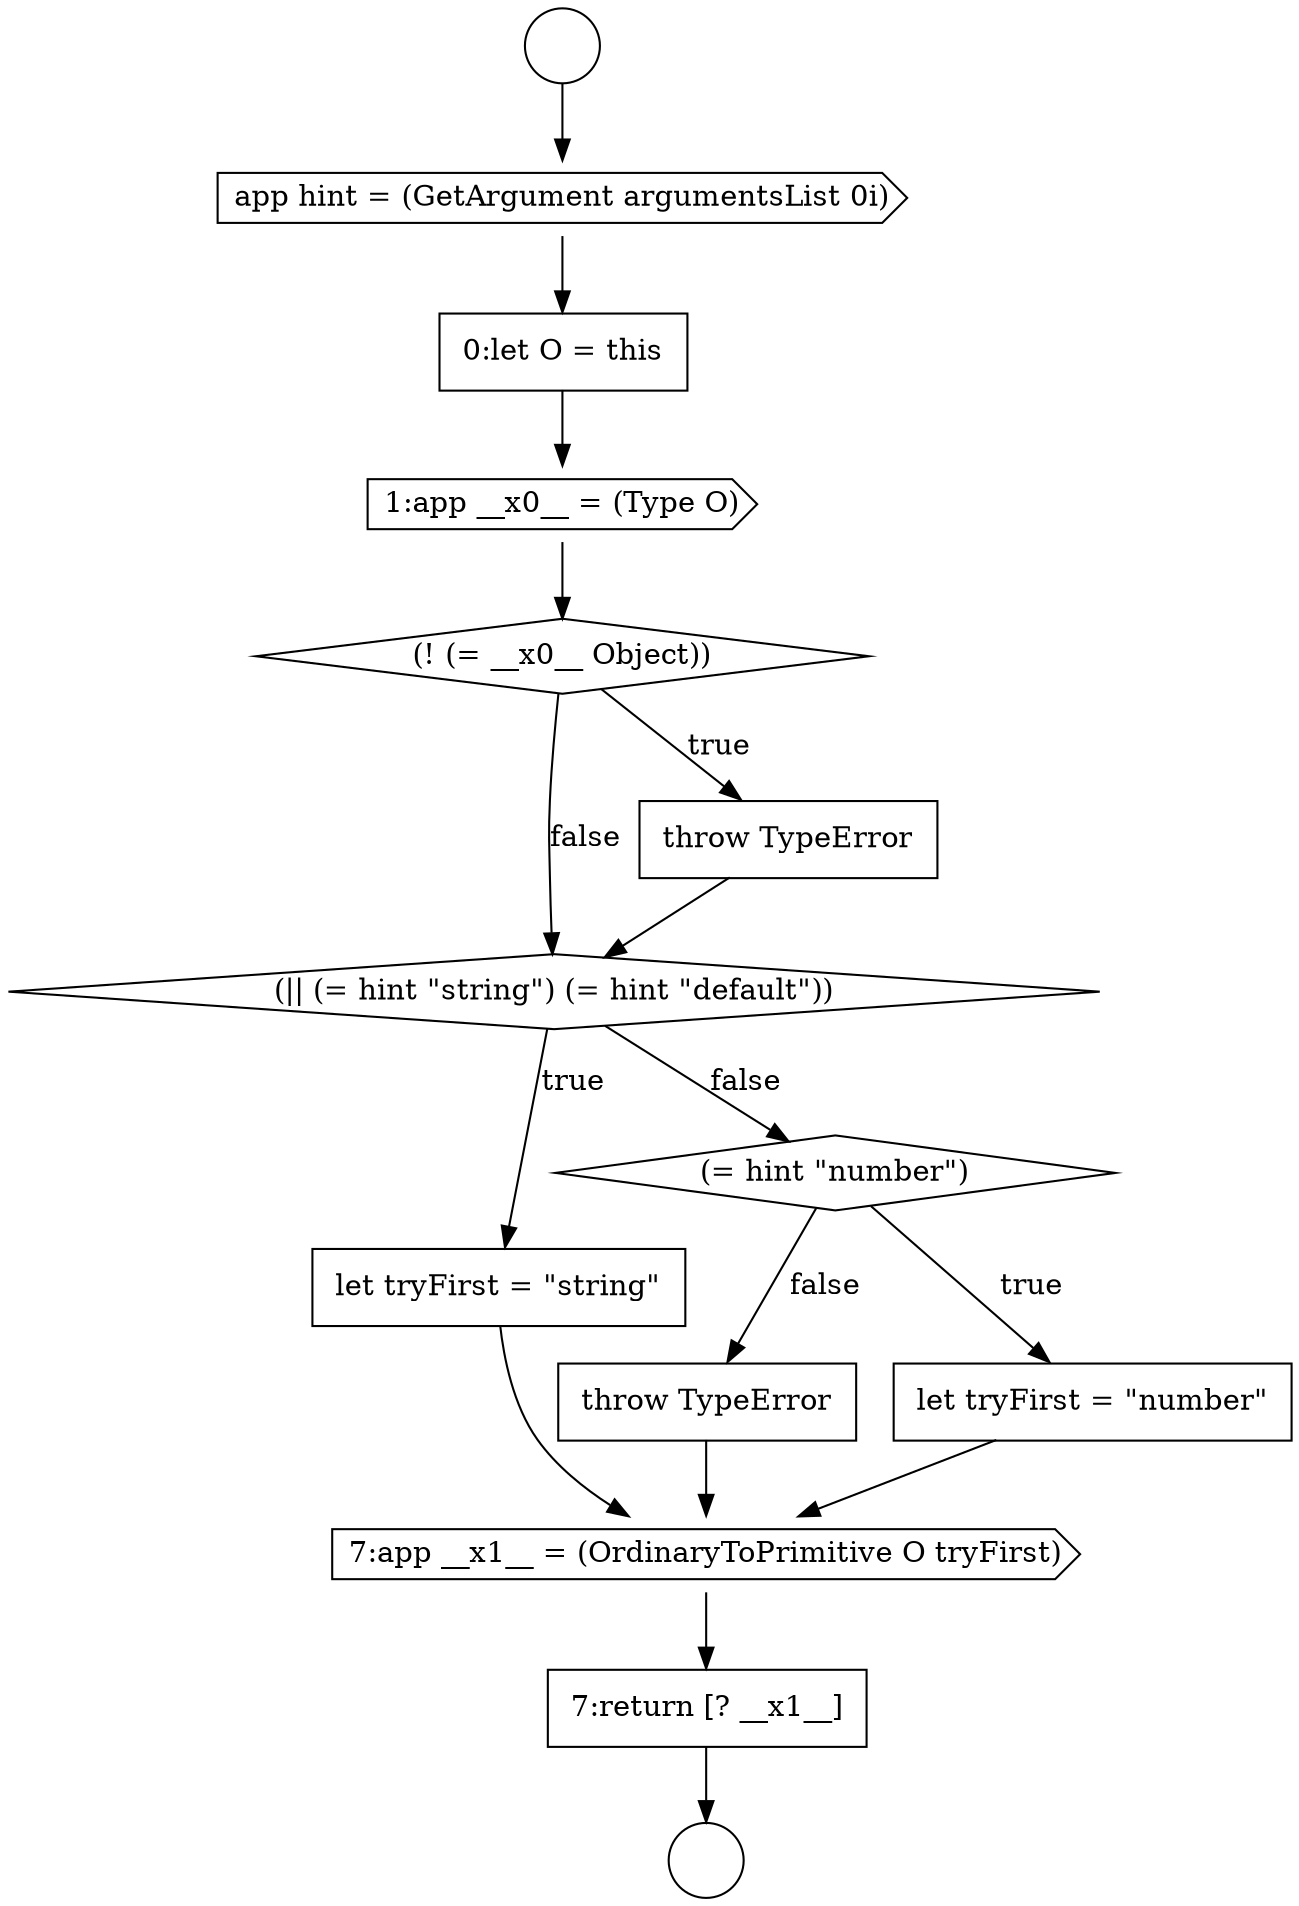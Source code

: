 digraph {
  node12040 [shape=diamond, label=<<font color="black">(|| (= hint &quot;string&quot;) (= hint &quot;default&quot;))</font>> color="black" fillcolor="white" style=filled]
  node12046 [shape=none, margin=0, label=<<font color="black">
    <table border="0" cellborder="1" cellspacing="0" cellpadding="10">
      <tr><td align="left">7:return [? __x1__]</td></tr>
    </table>
  </font>> color="black" fillcolor="white" style=filled]
  node12041 [shape=none, margin=0, label=<<font color="black">
    <table border="0" cellborder="1" cellspacing="0" cellpadding="10">
      <tr><td align="left">let tryFirst = &quot;string&quot;</td></tr>
    </table>
  </font>> color="black" fillcolor="white" style=filled]
  node12036 [shape=none, margin=0, label=<<font color="black">
    <table border="0" cellborder="1" cellspacing="0" cellpadding="10">
      <tr><td align="left">0:let O = this</td></tr>
    </table>
  </font>> color="black" fillcolor="white" style=filled]
  node12037 [shape=cds, label=<<font color="black">1:app __x0__ = (Type O)</font>> color="black" fillcolor="white" style=filled]
  node12033 [shape=circle label=" " color="black" fillcolor="white" style=filled]
  node12045 [shape=cds, label=<<font color="black">7:app __x1__ = (OrdinaryToPrimitive O tryFirst)</font>> color="black" fillcolor="white" style=filled]
  node12038 [shape=diamond, label=<<font color="black">(! (= __x0__ Object))</font>> color="black" fillcolor="white" style=filled]
  node12034 [shape=circle label=" " color="black" fillcolor="white" style=filled]
  node12044 [shape=none, margin=0, label=<<font color="black">
    <table border="0" cellborder="1" cellspacing="0" cellpadding="10">
      <tr><td align="left">throw TypeError</td></tr>
    </table>
  </font>> color="black" fillcolor="white" style=filled]
  node12043 [shape=none, margin=0, label=<<font color="black">
    <table border="0" cellborder="1" cellspacing="0" cellpadding="10">
      <tr><td align="left">let tryFirst = &quot;number&quot;</td></tr>
    </table>
  </font>> color="black" fillcolor="white" style=filled]
  node12039 [shape=none, margin=0, label=<<font color="black">
    <table border="0" cellborder="1" cellspacing="0" cellpadding="10">
      <tr><td align="left">throw TypeError</td></tr>
    </table>
  </font>> color="black" fillcolor="white" style=filled]
  node12042 [shape=diamond, label=<<font color="black">(= hint &quot;number&quot;)</font>> color="black" fillcolor="white" style=filled]
  node12035 [shape=cds, label=<<font color="black">app hint = (GetArgument argumentsList 0i)</font>> color="black" fillcolor="white" style=filled]
  node12036 -> node12037 [ color="black"]
  node12037 -> node12038 [ color="black"]
  node12035 -> node12036 [ color="black"]
  node12043 -> node12045 [ color="black"]
  node12038 -> node12039 [label=<<font color="black">true</font>> color="black"]
  node12038 -> node12040 [label=<<font color="black">false</font>> color="black"]
  node12046 -> node12034 [ color="black"]
  node12040 -> node12041 [label=<<font color="black">true</font>> color="black"]
  node12040 -> node12042 [label=<<font color="black">false</font>> color="black"]
  node12044 -> node12045 [ color="black"]
  node12041 -> node12045 [ color="black"]
  node12033 -> node12035 [ color="black"]
  node12039 -> node12040 [ color="black"]
  node12045 -> node12046 [ color="black"]
  node12042 -> node12043 [label=<<font color="black">true</font>> color="black"]
  node12042 -> node12044 [label=<<font color="black">false</font>> color="black"]
}
